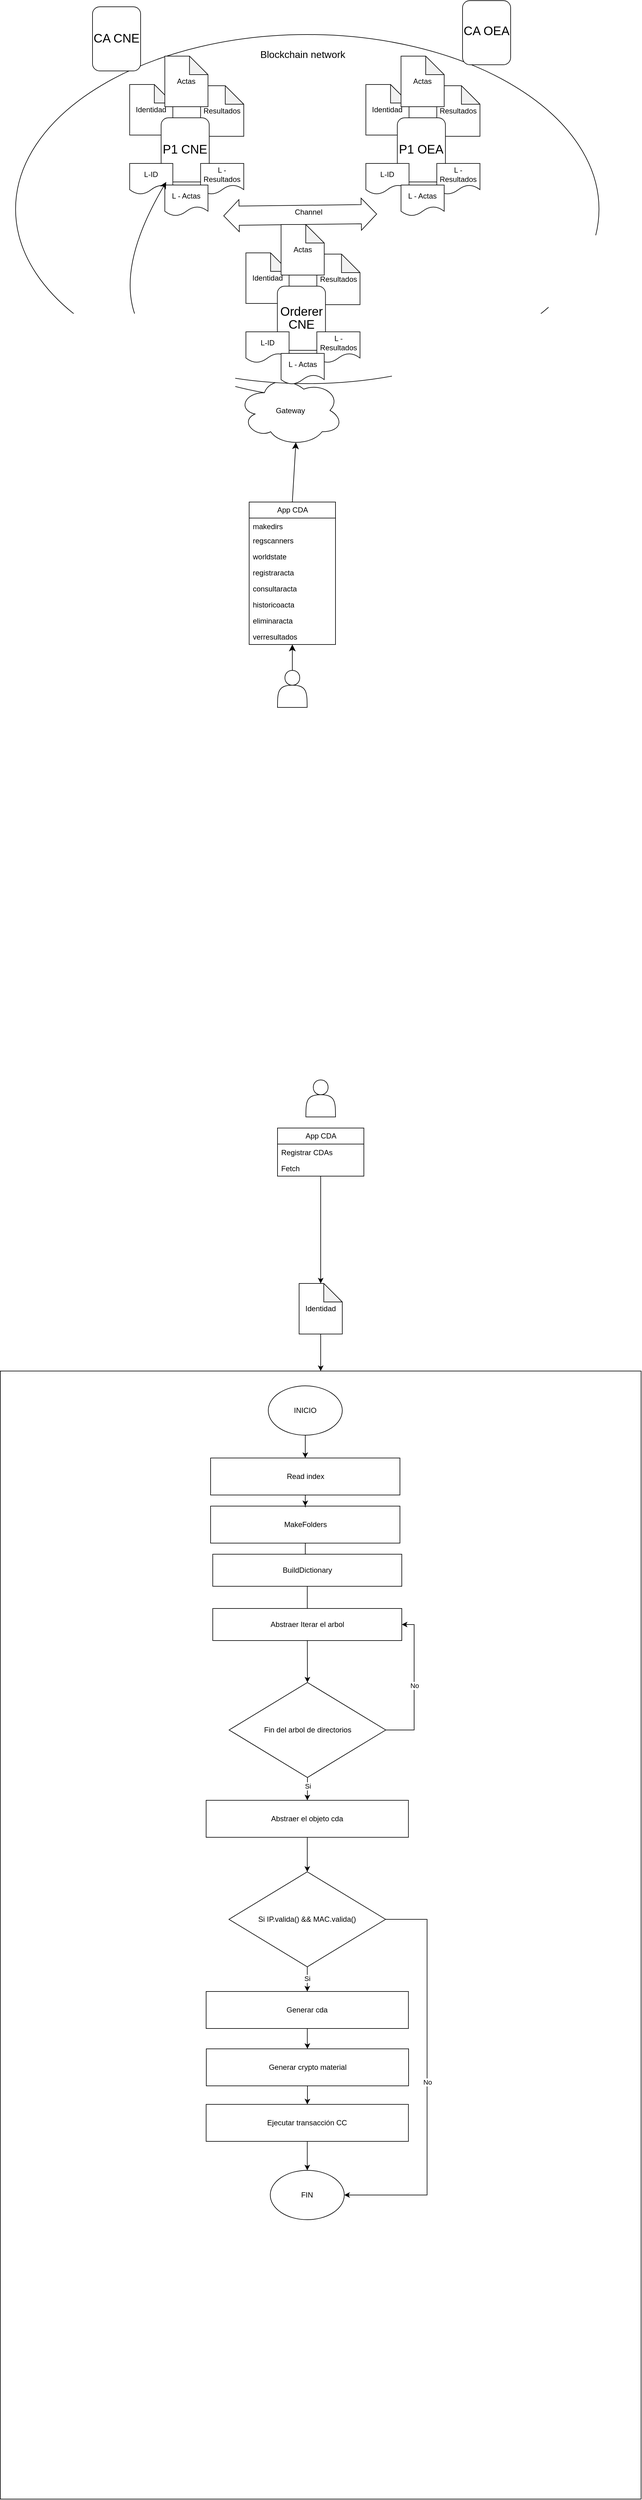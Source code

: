 <mxfile version="24.7.6" pages="2">
  <diagram name="Página-1" id="XdZ1UDOsBOBLOCC2Xxq1">
    <mxGraphModel dx="1579" dy="1126" grid="0" gridSize="10" guides="1" tooltips="1" connect="1" arrows="1" fold="1" page="0" pageScale="1" pageWidth="827" pageHeight="1169" math="0" shadow="0">
      <root>
        <mxCell id="0" />
        <mxCell id="1" parent="0" />
        <mxCell id="zVzXdsSc9gzONHGwE9---6" value="" style="shape=actor;whiteSpace=wrap;html=1;" parent="1" vertex="1">
          <mxGeometry x="326" y="789" width="48" height="60" as="geometry" />
        </mxCell>
        <mxCell id="zVzXdsSc9gzONHGwE9---10" style="edgeStyle=none;curved=1;rounded=0;orthogonalLoop=1;jettySize=auto;html=1;exitX=0.75;exitY=1;exitDx=0;exitDy=0;fontSize=12;startSize=8;endSize=8;" parent="1" edge="1">
          <mxGeometry relative="1" as="geometry">
            <mxPoint x="675.25" y="318" as="sourcePoint" />
            <mxPoint x="675.25" y="318" as="targetPoint" />
          </mxGeometry>
        </mxCell>
        <mxCell id="zVzXdsSc9gzONHGwE9---11" value="App CDA" style="swimlane;fontStyle=0;childLayout=stackLayout;horizontal=1;startSize=26;fillColor=none;horizontalStack=0;resizeParent=1;resizeParentMax=0;resizeLast=0;collapsible=1;marginBottom=0;html=1;" parent="1" vertex="1">
          <mxGeometry x="280" y="516" width="140" height="231" as="geometry">
            <mxRectangle x="278.25" y="513" width="85" height="26" as="alternateBounds" />
          </mxGeometry>
        </mxCell>
        <mxCell id="zVzXdsSc9gzONHGwE9---12" value="makedirs" style="text;strokeColor=none;fillColor=none;align=left;verticalAlign=top;spacingLeft=4;spacingRight=4;overflow=hidden;rotatable=0;points=[[0,0.5],[1,0.5]];portConstraint=eastwest;whiteSpace=wrap;html=1;" parent="zVzXdsSc9gzONHGwE9---11" vertex="1">
          <mxGeometry y="26" width="140" height="23" as="geometry" />
        </mxCell>
        <mxCell id="mU_uN5w__jOVhGOKRO5V-6" value="regscanners" style="text;strokeColor=none;fillColor=none;align=left;verticalAlign=top;spacingLeft=4;spacingRight=4;overflow=hidden;rotatable=0;points=[[0,0.5],[1,0.5]];portConstraint=eastwest;whiteSpace=wrap;html=1;" vertex="1" parent="zVzXdsSc9gzONHGwE9---11">
          <mxGeometry y="49" width="140" height="26" as="geometry" />
        </mxCell>
        <mxCell id="mU_uN5w__jOVhGOKRO5V-7" value="worldstate" style="text;strokeColor=none;fillColor=none;align=left;verticalAlign=top;spacingLeft=4;spacingRight=4;overflow=hidden;rotatable=0;points=[[0,0.5],[1,0.5]];portConstraint=eastwest;whiteSpace=wrap;html=1;" vertex="1" parent="zVzXdsSc9gzONHGwE9---11">
          <mxGeometry y="75" width="140" height="26" as="geometry" />
        </mxCell>
        <mxCell id="mU_uN5w__jOVhGOKRO5V-10" value="registraracta" style="text;strokeColor=none;fillColor=none;align=left;verticalAlign=top;spacingLeft=4;spacingRight=4;overflow=hidden;rotatable=0;points=[[0,0.5],[1,0.5]];portConstraint=eastwest;whiteSpace=wrap;html=1;" vertex="1" parent="zVzXdsSc9gzONHGwE9---11">
          <mxGeometry y="101" width="140" height="26" as="geometry" />
        </mxCell>
        <mxCell id="mU_uN5w__jOVhGOKRO5V-9" value="consultaracta" style="text;strokeColor=none;fillColor=none;align=left;verticalAlign=top;spacingLeft=4;spacingRight=4;overflow=hidden;rotatable=0;points=[[0,0.5],[1,0.5]];portConstraint=eastwest;whiteSpace=wrap;html=1;" vertex="1" parent="zVzXdsSc9gzONHGwE9---11">
          <mxGeometry y="127" width="140" height="26" as="geometry" />
        </mxCell>
        <mxCell id="mU_uN5w__jOVhGOKRO5V-11" value="historicoacta" style="text;strokeColor=none;fillColor=none;align=left;verticalAlign=top;spacingLeft=4;spacingRight=4;overflow=hidden;rotatable=0;points=[[0,0.5],[1,0.5]];portConstraint=eastwest;whiteSpace=wrap;html=1;" vertex="1" parent="zVzXdsSc9gzONHGwE9---11">
          <mxGeometry y="153" width="140" height="26" as="geometry" />
        </mxCell>
        <mxCell id="mU_uN5w__jOVhGOKRO5V-12" value="eliminaracta" style="text;strokeColor=none;fillColor=none;align=left;verticalAlign=top;spacingLeft=4;spacingRight=4;overflow=hidden;rotatable=0;points=[[0,0.5],[1,0.5]];portConstraint=eastwest;whiteSpace=wrap;html=1;" vertex="1" parent="zVzXdsSc9gzONHGwE9---11">
          <mxGeometry y="179" width="140" height="26" as="geometry" />
        </mxCell>
        <mxCell id="mU_uN5w__jOVhGOKRO5V-8" value="verresultados" style="text;strokeColor=none;fillColor=none;align=left;verticalAlign=top;spacingLeft=4;spacingRight=4;overflow=hidden;rotatable=0;points=[[0,0.5],[1,0.5]];portConstraint=eastwest;whiteSpace=wrap;html=1;" vertex="1" parent="zVzXdsSc9gzONHGwE9---11">
          <mxGeometry y="205" width="140" height="26" as="geometry" />
        </mxCell>
        <mxCell id="zVzXdsSc9gzONHGwE9---16" value="Gateway" style="ellipse;shape=cloud;whiteSpace=wrap;html=1;" parent="1" vertex="1">
          <mxGeometry x="262.25" y="310" width="170" height="115" as="geometry" />
        </mxCell>
        <mxCell id="zVzXdsSc9gzONHGwE9---18" value="" style="ellipse;whiteSpace=wrap;html=1;" parent="1" vertex="1">
          <mxGeometry x="-98.75" y="-242" width="946" height="566" as="geometry" />
        </mxCell>
        <mxCell id="zVzXdsSc9gzONHGwE9---19" value="Blockchain network" style="text;strokeColor=none;fillColor=none;html=1;align=center;verticalAlign=middle;whiteSpace=wrap;rounded=0;fontSize=16;" parent="1" vertex="1">
          <mxGeometry x="262.25" y="-225" width="210" height="30" as="geometry" />
        </mxCell>
        <mxCell id="zVzXdsSc9gzONHGwE9---22" value="" style="shape=flexArrow;endArrow=classic;startArrow=classic;html=1;rounded=0;fontSize=12;startSize=8;endSize=8;curved=1;width=31.111;" parent="1" edge="1">
          <mxGeometry width="100" height="100" relative="1" as="geometry">
            <mxPoint x="238.25" y="52" as="sourcePoint" />
            <mxPoint x="487.25" y="49" as="targetPoint" />
          </mxGeometry>
        </mxCell>
        <mxCell id="zVzXdsSc9gzONHGwE9---24" value="Channel" style="edgeLabel;html=1;align=center;verticalAlign=middle;resizable=0;points=[];fontSize=12;" parent="zVzXdsSc9gzONHGwE9---22" vertex="1" connectable="0">
          <mxGeometry x="0.108" y="5" relative="1" as="geometry">
            <mxPoint as="offset" />
          </mxGeometry>
        </mxCell>
        <mxCell id="zVzXdsSc9gzONHGwE9---26" value="Identidad" style="shape=note;whiteSpace=wrap;html=1;backgroundOutline=1;darkOpacity=0.05;" parent="1" vertex="1">
          <mxGeometry x="86.25" y="-161" width="70" height="82" as="geometry" />
        </mxCell>
        <mxCell id="zVzXdsSc9gzONHGwE9---29" value="Resultados" style="shape=note;whiteSpace=wrap;html=1;backgroundOutline=1;darkOpacity=0.05;" parent="1" vertex="1">
          <mxGeometry x="201.25" y="-159" width="70" height="82" as="geometry" />
        </mxCell>
        <mxCell id="zVzXdsSc9gzONHGwE9---30" value="Actas" style="shape=note;whiteSpace=wrap;html=1;backgroundOutline=1;darkOpacity=0.05;" parent="1" vertex="1">
          <mxGeometry x="143.25" y="-207" width="70" height="82" as="geometry" />
        </mxCell>
        <mxCell id="zVzXdsSc9gzONHGwE9---25" value="&lt;p style=&quot;line-height: 150%;&quot;&gt;&lt;font style=&quot;font-size: 20px;&quot;&gt;P1 CNE&lt;/font&gt;&lt;/p&gt;" style="rounded=1;whiteSpace=wrap;html=1;" parent="1" vertex="1">
          <mxGeometry x="137.25" y="-107" width="78" height="104" as="geometry" />
        </mxCell>
        <mxCell id="zVzXdsSc9gzONHGwE9---33" value="L-ID" style="shape=document;whiteSpace=wrap;html=1;boundedLbl=1;" parent="1" vertex="1">
          <mxGeometry x="86.25" y="-33" width="70" height="50" as="geometry" />
        </mxCell>
        <mxCell id="zVzXdsSc9gzONHGwE9---35" value="L - Resultados" style="shape=document;whiteSpace=wrap;html=1;boundedLbl=1;" parent="1" vertex="1">
          <mxGeometry x="201.25" y="-33" width="70" height="50" as="geometry" />
        </mxCell>
        <mxCell id="zVzXdsSc9gzONHGwE9---34" value="L - Actas" style="shape=document;whiteSpace=wrap;html=1;boundedLbl=1;" parent="1" vertex="1">
          <mxGeometry x="143.25" y="2" width="70" height="50" as="geometry" />
        </mxCell>
        <mxCell id="zVzXdsSc9gzONHGwE9---36" value="Identidad" style="shape=note;whiteSpace=wrap;html=1;backgroundOutline=1;darkOpacity=0.05;" parent="1" vertex="1">
          <mxGeometry x="469.25" y="-161" width="70" height="82" as="geometry" />
        </mxCell>
        <mxCell id="zVzXdsSc9gzONHGwE9---37" value="Resultados" style="shape=note;whiteSpace=wrap;html=1;backgroundOutline=1;darkOpacity=0.05;" parent="1" vertex="1">
          <mxGeometry x="584.25" y="-159" width="70" height="82" as="geometry" />
        </mxCell>
        <mxCell id="zVzXdsSc9gzONHGwE9---38" value="Actas" style="shape=note;whiteSpace=wrap;html=1;backgroundOutline=1;darkOpacity=0.05;" parent="1" vertex="1">
          <mxGeometry x="526.25" y="-207" width="70" height="82" as="geometry" />
        </mxCell>
        <mxCell id="zVzXdsSc9gzONHGwE9---39" value="&lt;p style=&quot;line-height: 150%;&quot;&gt;&lt;span style=&quot;font-size: 20px;&quot;&gt;P1 OEA&lt;/span&gt;&lt;/p&gt;" style="rounded=1;whiteSpace=wrap;html=1;" parent="1" vertex="1">
          <mxGeometry x="520.25" y="-107" width="78" height="104" as="geometry" />
        </mxCell>
        <mxCell id="zVzXdsSc9gzONHGwE9---40" value="L-ID" style="shape=document;whiteSpace=wrap;html=1;boundedLbl=1;" parent="1" vertex="1">
          <mxGeometry x="469.25" y="-33" width="70" height="50" as="geometry" />
        </mxCell>
        <mxCell id="zVzXdsSc9gzONHGwE9---41" value="L - Resultados" style="shape=document;whiteSpace=wrap;html=1;boundedLbl=1;" parent="1" vertex="1">
          <mxGeometry x="584.25" y="-33" width="70" height="50" as="geometry" />
        </mxCell>
        <mxCell id="zVzXdsSc9gzONHGwE9---42" value="L - Actas" style="shape=document;whiteSpace=wrap;html=1;boundedLbl=1;" parent="1" vertex="1">
          <mxGeometry x="526.25" y="2" width="70" height="50" as="geometry" />
        </mxCell>
        <mxCell id="zVzXdsSc9gzONHGwE9---43" value="Identidad" style="shape=note;whiteSpace=wrap;html=1;backgroundOutline=1;darkOpacity=0.05;" parent="1" vertex="1">
          <mxGeometry x="274.75" y="112" width="70" height="82" as="geometry" />
        </mxCell>
        <mxCell id="zVzXdsSc9gzONHGwE9---44" value="Resultados" style="shape=note;whiteSpace=wrap;html=1;backgroundOutline=1;darkOpacity=0.05;" parent="1" vertex="1">
          <mxGeometry x="389.75" y="114" width="70" height="82" as="geometry" />
        </mxCell>
        <mxCell id="zVzXdsSc9gzONHGwE9---45" value="Actas" style="shape=note;whiteSpace=wrap;html=1;backgroundOutline=1;darkOpacity=0.05;" parent="1" vertex="1">
          <mxGeometry x="331.75" y="66" width="70" height="82" as="geometry" />
        </mxCell>
        <mxCell id="zVzXdsSc9gzONHGwE9---46" value="&lt;p style=&quot;line-height: 150%;&quot;&gt;&lt;span style=&quot;font-size: 20px;&quot;&gt;Orderer CNE&lt;/span&gt;&lt;/p&gt;" style="rounded=1;whiteSpace=wrap;html=1;" parent="1" vertex="1">
          <mxGeometry x="325.75" y="166" width="78" height="104" as="geometry" />
        </mxCell>
        <mxCell id="zVzXdsSc9gzONHGwE9---47" value="L-ID" style="shape=document;whiteSpace=wrap;html=1;boundedLbl=1;" parent="1" vertex="1">
          <mxGeometry x="274.75" y="240" width="70" height="50" as="geometry" />
        </mxCell>
        <mxCell id="zVzXdsSc9gzONHGwE9---48" value="L - Resultados" style="shape=document;whiteSpace=wrap;html=1;boundedLbl=1;" parent="1" vertex="1">
          <mxGeometry x="389.75" y="240" width="70" height="50" as="geometry" />
        </mxCell>
        <mxCell id="zVzXdsSc9gzONHGwE9---49" value="L - Actas" style="shape=document;whiteSpace=wrap;html=1;boundedLbl=1;" parent="1" vertex="1">
          <mxGeometry x="331.75" y="275" width="70" height="50" as="geometry" />
        </mxCell>
        <mxCell id="zVzXdsSc9gzONHGwE9---50" style="edgeStyle=none;curved=1;rounded=0;orthogonalLoop=1;jettySize=auto;html=1;entryX=0.5;entryY=1;entryDx=0;entryDy=0;fontSize=12;startSize=8;endSize=8;exitX=0.5;exitY=0;exitDx=0;exitDy=0;" parent="1" source="zVzXdsSc9gzONHGwE9---6" target="zVzXdsSc9gzONHGwE9---11" edge="1">
          <mxGeometry relative="1" as="geometry">
            <mxPoint x="335" y="780" as="sourcePoint" />
            <mxPoint x="337.03" y="635" as="targetPoint" />
          </mxGeometry>
        </mxCell>
        <mxCell id="zVzXdsSc9gzONHGwE9---51" style="edgeStyle=none;curved=1;rounded=0;orthogonalLoop=1;jettySize=auto;html=1;exitX=0.5;exitY=0;exitDx=0;exitDy=0;entryX=0.55;entryY=0.95;entryDx=0;entryDy=0;entryPerimeter=0;fontSize=12;startSize=8;endSize=8;" parent="1" source="zVzXdsSc9gzONHGwE9---11" target="zVzXdsSc9gzONHGwE9---16" edge="1">
          <mxGeometry relative="1" as="geometry" />
        </mxCell>
        <mxCell id="-Jm0tUS3hXanBWmtwiXy-42" style="edgeStyle=orthogonalEdgeStyle;rounded=0;orthogonalLoop=1;jettySize=auto;html=1;" parent="1" source="-Jm0tUS3hXanBWmtwiXy-1" target="-Jm0tUS3hXanBWmtwiXy-3" edge="1">
          <mxGeometry relative="1" as="geometry" />
        </mxCell>
        <mxCell id="-Jm0tUS3hXanBWmtwiXy-1" value="Identidad" style="shape=note;whiteSpace=wrap;html=1;backgroundOutline=1;darkOpacity=0.05;" parent="1" vertex="1">
          <mxGeometry x="361" y="1783" width="70" height="82" as="geometry" />
        </mxCell>
        <mxCell id="-Jm0tUS3hXanBWmtwiXy-3" value="" style="rounded=0;whiteSpace=wrap;html=1;" parent="1" vertex="1">
          <mxGeometry x="-123.5" y="1925" width="1039" height="1829" as="geometry" />
        </mxCell>
        <mxCell id="-Jm0tUS3hXanBWmtwiXy-33" style="edgeStyle=orthogonalEdgeStyle;rounded=0;orthogonalLoop=1;jettySize=auto;html=1;" parent="1" source="-Jm0tUS3hXanBWmtwiXy-4" target="-Jm0tUS3hXanBWmtwiXy-31" edge="1">
          <mxGeometry relative="1" as="geometry" />
        </mxCell>
        <mxCell id="-Jm0tUS3hXanBWmtwiXy-4" value="INICIO" style="ellipse;whiteSpace=wrap;html=1;" parent="1" vertex="1">
          <mxGeometry x="311" y="1949" width="120" height="80" as="geometry" />
        </mxCell>
        <mxCell id="-Jm0tUS3hXanBWmtwiXy-8" style="edgeStyle=orthogonalEdgeStyle;rounded=0;orthogonalLoop=1;jettySize=auto;html=1;" parent="1" source="-Jm0tUS3hXanBWmtwiXy-5" target="-Jm0tUS3hXanBWmtwiXy-7" edge="1">
          <mxGeometry relative="1" as="geometry" />
        </mxCell>
        <mxCell id="-Jm0tUS3hXanBWmtwiXy-5" value="MakeFolders" style="rounded=0;whiteSpace=wrap;html=1;" parent="1" vertex="1">
          <mxGeometry x="217.5" y="2144" width="307" height="60" as="geometry" />
        </mxCell>
        <mxCell id="-Jm0tUS3hXanBWmtwiXy-10" style="edgeStyle=orthogonalEdgeStyle;rounded=0;orthogonalLoop=1;jettySize=auto;html=1;exitX=0.5;exitY=1;exitDx=0;exitDy=0;" parent="1" source="-Jm0tUS3hXanBWmtwiXy-7" target="-Jm0tUS3hXanBWmtwiXy-11" edge="1">
          <mxGeometry relative="1" as="geometry">
            <mxPoint x="374.75" y="2308" as="targetPoint" />
          </mxGeometry>
        </mxCell>
        <mxCell id="-Jm0tUS3hXanBWmtwiXy-7" value="BuildDictionary" style="rounded=0;whiteSpace=wrap;html=1;" parent="1" vertex="1">
          <mxGeometry x="221" y="2222" width="306.5" height="52" as="geometry" />
        </mxCell>
        <mxCell id="-Jm0tUS3hXanBWmtwiXy-13" style="edgeStyle=orthogonalEdgeStyle;rounded=0;orthogonalLoop=1;jettySize=auto;html=1;" parent="1" source="-Jm0tUS3hXanBWmtwiXy-11" target="-Jm0tUS3hXanBWmtwiXy-12" edge="1">
          <mxGeometry relative="1" as="geometry" />
        </mxCell>
        <mxCell id="-Jm0tUS3hXanBWmtwiXy-14" value="Si" style="edgeLabel;html=1;align=center;verticalAlign=middle;resizable=0;points=[];" parent="-Jm0tUS3hXanBWmtwiXy-13" vertex="1" connectable="0">
          <mxGeometry x="-0.269" relative="1" as="geometry">
            <mxPoint as="offset" />
          </mxGeometry>
        </mxCell>
        <mxCell id="-Jm0tUS3hXanBWmtwiXy-16" value="No" style="edgeStyle=orthogonalEdgeStyle;rounded=0;orthogonalLoop=1;jettySize=auto;html=1;entryX=1;entryY=0.5;entryDx=0;entryDy=0;" parent="1" source="-Jm0tUS3hXanBWmtwiXy-11" target="-Jm0tUS3hXanBWmtwiXy-15" edge="1">
          <mxGeometry relative="1" as="geometry">
            <Array as="points">
              <mxPoint x="547.5" y="2507" />
              <mxPoint x="547.5" y="2336" />
            </Array>
          </mxGeometry>
        </mxCell>
        <mxCell id="-Jm0tUS3hXanBWmtwiXy-11" value="Fin del arbol de directorios" style="rhombus;whiteSpace=wrap;html=1;" parent="1" vertex="1">
          <mxGeometry x="247.5" y="2430" width="254" height="154" as="geometry" />
        </mxCell>
        <mxCell id="-Jm0tUS3hXanBWmtwiXy-22" style="edgeStyle=orthogonalEdgeStyle;rounded=0;orthogonalLoop=1;jettySize=auto;html=1;" parent="1" source="-Jm0tUS3hXanBWmtwiXy-12" target="-Jm0tUS3hXanBWmtwiXy-19" edge="1">
          <mxGeometry relative="1" as="geometry" />
        </mxCell>
        <mxCell id="-Jm0tUS3hXanBWmtwiXy-12" value="Abstraer el objeto cda" style="rounded=0;whiteSpace=wrap;html=1;" parent="1" vertex="1">
          <mxGeometry x="210.25" y="2621" width="328" height="60" as="geometry" />
        </mxCell>
        <mxCell id="-Jm0tUS3hXanBWmtwiXy-15" value="Abstraer Iterar el arbol" style="rounded=0;whiteSpace=wrap;html=1;" parent="1" vertex="1">
          <mxGeometry x="221" y="2310" width="306.5" height="52" as="geometry" />
        </mxCell>
        <mxCell id="-Jm0tUS3hXanBWmtwiXy-24" style="edgeStyle=orthogonalEdgeStyle;rounded=0;orthogonalLoop=1;jettySize=auto;html=1;" parent="1" source="-Jm0tUS3hXanBWmtwiXy-19" target="-Jm0tUS3hXanBWmtwiXy-23" edge="1">
          <mxGeometry relative="1" as="geometry" />
        </mxCell>
        <mxCell id="-Jm0tUS3hXanBWmtwiXy-25" value="Si" style="edgeLabel;html=1;align=center;verticalAlign=middle;resizable=0;points=[];" parent="-Jm0tUS3hXanBWmtwiXy-24" vertex="1" connectable="0">
          <mxGeometry x="-0.039" y="-1" relative="1" as="geometry">
            <mxPoint as="offset" />
          </mxGeometry>
        </mxCell>
        <mxCell id="-Jm0tUS3hXanBWmtwiXy-35" style="edgeStyle=orthogonalEdgeStyle;rounded=0;orthogonalLoop=1;jettySize=auto;html=1;entryX=1;entryY=0.5;entryDx=0;entryDy=0;" parent="1" source="-Jm0tUS3hXanBWmtwiXy-19" target="-Jm0tUS3hXanBWmtwiXy-30" edge="1">
          <mxGeometry relative="1" as="geometry">
            <Array as="points">
              <mxPoint x="568.5" y="2814" />
              <mxPoint x="568.5" y="3261" />
            </Array>
          </mxGeometry>
        </mxCell>
        <mxCell id="-Jm0tUS3hXanBWmtwiXy-36" value="No" style="edgeLabel;html=1;align=center;verticalAlign=middle;resizable=0;points=[];" parent="-Jm0tUS3hXanBWmtwiXy-35" vertex="1" connectable="0">
          <mxGeometry x="0.021" relative="1" as="geometry">
            <mxPoint as="offset" />
          </mxGeometry>
        </mxCell>
        <mxCell id="-Jm0tUS3hXanBWmtwiXy-19" value="Si IP.valida() &amp;amp;&amp;amp; MAC.valida()" style="rhombus;whiteSpace=wrap;html=1;" parent="1" vertex="1">
          <mxGeometry x="247.25" y="2737" width="254" height="154" as="geometry" />
        </mxCell>
        <mxCell id="-Jm0tUS3hXanBWmtwiXy-27" style="edgeStyle=orthogonalEdgeStyle;rounded=0;orthogonalLoop=1;jettySize=auto;html=1;" parent="1" source="-Jm0tUS3hXanBWmtwiXy-23" target="-Jm0tUS3hXanBWmtwiXy-26" edge="1">
          <mxGeometry relative="1" as="geometry" />
        </mxCell>
        <mxCell id="-Jm0tUS3hXanBWmtwiXy-23" value="Generar cda" style="rounded=0;whiteSpace=wrap;html=1;" parent="1" vertex="1">
          <mxGeometry x="210.25" y="2931" width="328" height="60" as="geometry" />
        </mxCell>
        <mxCell id="-Jm0tUS3hXanBWmtwiXy-29" style="edgeStyle=orthogonalEdgeStyle;rounded=0;orthogonalLoop=1;jettySize=auto;html=1;" parent="1" source="-Jm0tUS3hXanBWmtwiXy-26" target="-Jm0tUS3hXanBWmtwiXy-28" edge="1">
          <mxGeometry relative="1" as="geometry" />
        </mxCell>
        <mxCell id="-Jm0tUS3hXanBWmtwiXy-26" value="Generar crypto material" style="rounded=0;whiteSpace=wrap;html=1;" parent="1" vertex="1">
          <mxGeometry x="210.5" y="3024" width="328" height="60" as="geometry" />
        </mxCell>
        <mxCell id="-Jm0tUS3hXanBWmtwiXy-34" style="edgeStyle=orthogonalEdgeStyle;rounded=0;orthogonalLoop=1;jettySize=auto;html=1;" parent="1" source="-Jm0tUS3hXanBWmtwiXy-28" target="-Jm0tUS3hXanBWmtwiXy-30" edge="1">
          <mxGeometry relative="1" as="geometry" />
        </mxCell>
        <mxCell id="-Jm0tUS3hXanBWmtwiXy-28" value="Ejecutar transacción CC" style="rounded=0;whiteSpace=wrap;html=1;" parent="1" vertex="1">
          <mxGeometry x="210.25" y="3114" width="328" height="60" as="geometry" />
        </mxCell>
        <mxCell id="-Jm0tUS3hXanBWmtwiXy-30" value="FIN" style="ellipse;whiteSpace=wrap;html=1;" parent="1" vertex="1">
          <mxGeometry x="314.25" y="3221" width="120" height="80" as="geometry" />
        </mxCell>
        <mxCell id="-Jm0tUS3hXanBWmtwiXy-32" style="edgeStyle=orthogonalEdgeStyle;rounded=0;orthogonalLoop=1;jettySize=auto;html=1;" parent="1" source="-Jm0tUS3hXanBWmtwiXy-31" target="-Jm0tUS3hXanBWmtwiXy-5" edge="1">
          <mxGeometry relative="1" as="geometry" />
        </mxCell>
        <mxCell id="-Jm0tUS3hXanBWmtwiXy-31" value="Read index" style="rounded=0;whiteSpace=wrap;html=1;" parent="1" vertex="1">
          <mxGeometry x="217.5" y="2066" width="307" height="60" as="geometry" />
        </mxCell>
        <mxCell id="-Jm0tUS3hXanBWmtwiXy-37" value="" style="shape=actor;whiteSpace=wrap;html=1;" parent="1" vertex="1">
          <mxGeometry x="372" y="1453" width="48" height="60" as="geometry" />
        </mxCell>
        <mxCell id="-Jm0tUS3hXanBWmtwiXy-41" style="edgeStyle=orthogonalEdgeStyle;rounded=0;orthogonalLoop=1;jettySize=auto;html=1;" parent="1" source="-Jm0tUS3hXanBWmtwiXy-38" target="-Jm0tUS3hXanBWmtwiXy-1" edge="1">
          <mxGeometry relative="1" as="geometry" />
        </mxCell>
        <mxCell id="-Jm0tUS3hXanBWmtwiXy-38" value="App CDA" style="swimlane;fontStyle=0;childLayout=stackLayout;horizontal=1;startSize=26;fillColor=none;horizontalStack=0;resizeParent=1;resizeParentMax=0;resizeLast=0;collapsible=1;marginBottom=0;html=1;" parent="1" vertex="1">
          <mxGeometry x="326" y="1531" width="140" height="78" as="geometry">
            <mxRectangle x="-166" y="293" width="85" height="26" as="alternateBounds" />
          </mxGeometry>
        </mxCell>
        <mxCell id="-Jm0tUS3hXanBWmtwiXy-39" value="Registrar CDAs" style="text;strokeColor=none;fillColor=none;align=left;verticalAlign=top;spacingLeft=4;spacingRight=4;overflow=hidden;rotatable=0;points=[[0,0.5],[1,0.5]];portConstraint=eastwest;whiteSpace=wrap;html=1;" parent="-Jm0tUS3hXanBWmtwiXy-38" vertex="1">
          <mxGeometry y="26" width="140" height="26" as="geometry" />
        </mxCell>
        <mxCell id="-Jm0tUS3hXanBWmtwiXy-40" value="Fetch" style="text;strokeColor=none;fillColor=none;align=left;verticalAlign=top;spacingLeft=4;spacingRight=4;overflow=hidden;rotatable=0;points=[[0,0.5],[1,0.5]];portConstraint=eastwest;whiteSpace=wrap;html=1;" parent="-Jm0tUS3hXanBWmtwiXy-38" vertex="1">
          <mxGeometry y="52" width="140" height="26" as="geometry" />
        </mxCell>
        <mxCell id="zVzXdsSc9gzONHGwE9---20" style="edgeStyle=none;curved=1;rounded=0;orthogonalLoop=1;jettySize=auto;html=1;exitX=0.25;exitY=0.25;exitDx=0;exitDy=0;exitPerimeter=0;fontSize=12;startSize=8;endSize=8;" parent="1" source="zVzXdsSc9gzONHGwE9---16" target="zVzXdsSc9gzONHGwE9---25" edge="1">
          <mxGeometry relative="1" as="geometry">
            <Array as="points">
              <mxPoint x="-22" y="281" />
            </Array>
          </mxGeometry>
        </mxCell>
        <mxCell id="mU_uN5w__jOVhGOKRO5V-13" value="&lt;p style=&quot;line-height: 150%;&quot;&gt;&lt;span style=&quot;font-size: 20px;&quot;&gt;CA OEA&lt;/span&gt;&lt;span style=&quot;color: rgba(0, 0, 0, 0); font-family: monospace; font-size: 0px; text-align: start; text-wrap: nowrap; background-color: initial;&quot;&gt;%3CmxGraphModel%3E%3Croot%3E%3CmxCell%20id%3D%220%22%2F%3E%3CmxCell%20id%3D%221%22%20parent%3D%220%22%2F%3E%3CmxCell%20id%3D%222%22%20value%3D%22%26lt%3Bp%20style%3D%26quot%3Bline-height%3A%20150%25%3B%26quot%3B%26gt%3B%26lt%3Bspan%20style%3D%26quot%3Bfont-size%3A%2020px%3B%26quot%3B%26gt%3BP1%20OEA%26lt%3B%2Fspan%26gt%3B%26lt%3B%2Fp%26gt%3B%22%20style%3D%22rounded%3D1%3BwhiteSpace%3Dwrap%3Bhtml%3D1%3B%22%20vertex%3D%221%22%20parent%3D%221%22%3E%3CmxGeometry%20x%3D%22520.25%22%20y%3D%22-107%22%20width%3D%2278%22%20height%3D%22104%22%20as%3D%22geometry%22%2F%3E%3C%2FmxCell%3E%3C%2Froot%3E%3C%2FmxGraphModel%3E&lt;/span&gt;&lt;/p&gt;" style="rounded=1;whiteSpace=wrap;html=1;" vertex="1" parent="1">
          <mxGeometry x="626" y="-297" width="78" height="104" as="geometry" />
        </mxCell>
        <mxCell id="mU_uN5w__jOVhGOKRO5V-14" value="&lt;p style=&quot;line-height: 150%;&quot;&gt;&lt;span style=&quot;font-size: 20px;&quot;&gt;CA CNE&lt;/span&gt;&lt;/p&gt;" style="rounded=1;whiteSpace=wrap;html=1;" vertex="1" parent="1">
          <mxGeometry x="26" y="-287" width="78" height="104" as="geometry" />
        </mxCell>
      </root>
    </mxGraphModel>
  </diagram>
  <diagram id="H3XCa2MfnBZwOfhF3bOi" name="Página-2">
    <mxGraphModel dx="3542" dy="2149" grid="0" gridSize="10" guides="1" tooltips="1" connect="1" arrows="1" fold="1" page="0" pageScale="1" pageWidth="827" pageHeight="1169" math="0" shadow="0">
      <root>
        <mxCell id="0" />
        <mxCell id="1" parent="0" />
        <mxCell id="3y48A4yXzAzh38RIykfh-2" value="" style="rounded=0;whiteSpace=wrap;html=1;" vertex="1" parent="1">
          <mxGeometry x="-1913" y="-513" width="446" height="189" as="geometry" />
        </mxCell>
        <mxCell id="80vL3yTVSTLr6FfM0Hsz-7" value="" style="rounded=0;whiteSpace=wrap;html=1;" vertex="1" parent="1">
          <mxGeometry x="-1937" y="-236" width="801" height="598" as="geometry" />
        </mxCell>
        <mxCell id="-lCOT6vlB-iXjuqUAp5m-1" value="" style="shape=actor;whiteSpace=wrap;html=1;" vertex="1" parent="1">
          <mxGeometry x="-1862" y="-911.5" width="40" height="60" as="geometry" />
        </mxCell>
        <mxCell id="yI7fVI97J7v9_OZ5D8Dt-1" value="Host App" style="swimlane;whiteSpace=wrap;html=1;" vertex="1" parent="1">
          <mxGeometry x="-1657" y="-922" width="143" height="96" as="geometry" />
        </mxCell>
        <mxCell id="JZ0YHBLF0AuRVK2ElR09-5" value="&lt;span style=&quot;font-size: 12px; text-align: left; text-wrap: wrap;&quot;&gt;Iniciar&lt;/span&gt;" style="text;html=1;align=center;verticalAlign=middle;resizable=0;points=[];autosize=1;strokeColor=none;fillColor=none;fontSize=16;" vertex="1" parent="yI7fVI97J7v9_OZ5D8Dt-1">
          <mxGeometry x="46.5" y="40" width="50" height="31" as="geometry" />
        </mxCell>
        <mxCell id="yI7fVI97J7v9_OZ5D8Dt-2" value="" style="fontColor=#0066CC;verticalAlign=top;verticalLabelPosition=bottom;labelPosition=center;align=center;html=1;outlineConnect=0;fillColor=#CCCCCC;strokeColor=#6881B3;gradientColor=none;gradientDirection=north;strokeWidth=2;shape=mxgraph.networks.scanner;" vertex="1" parent="1">
          <mxGeometry x="-1788" y="-911.5" width="100" height="75" as="geometry" />
        </mxCell>
        <mxCell id="yI7fVI97J7v9_OZ5D8Dt-3" value="" style="image;html=1;image=img/lib/clip_art/computers/Server_Rack_128x128.png" vertex="1" parent="1">
          <mxGeometry x="-1257" y="-914" width="80" height="80" as="geometry" />
        </mxCell>
        <mxCell id="yI7fVI97J7v9_OZ5D8Dt-4" value="" style="endArrow=classic;startArrow=classic;html=1;rounded=0;fontSize=12;startSize=8;endSize=8;curved=1;exitX=1;exitY=0.5;exitDx=0;exitDy=0;entryX=0;entryY=0.5;entryDx=0;entryDy=0;" edge="1" parent="1" source="yI7fVI97J7v9_OZ5D8Dt-1" target="yI7fVI97J7v9_OZ5D8Dt-3">
          <mxGeometry width="50" height="50" relative="1" as="geometry">
            <mxPoint x="-1513" y="-447" as="sourcePoint" />
            <mxPoint x="-1319" y="-870" as="targetPoint" />
          </mxGeometry>
        </mxCell>
        <mxCell id="yI7fVI97J7v9_OZ5D8Dt-12" value="API WEB" style="edgeLabel;html=1;align=center;verticalAlign=middle;resizable=0;points=[];fontSize=12;" vertex="1" connectable="0" parent="yI7fVI97J7v9_OZ5D8Dt-4">
          <mxGeometry x="0.013" y="-1" relative="1" as="geometry">
            <mxPoint as="offset" />
          </mxGeometry>
        </mxCell>
        <mxCell id="yI7fVI97J7v9_OZ5D8Dt-8" value="" style="shape=actor;whiteSpace=wrap;html=1;" vertex="1" parent="1">
          <mxGeometry x="-1873" y="-452.5" width="40" height="60" as="geometry" />
        </mxCell>
        <mxCell id="yI7fVI97J7v9_OZ5D8Dt-9" value="Host App" style="swimlane;whiteSpace=wrap;html=1;" vertex="1" parent="1">
          <mxGeometry x="-1668" y="-463" width="143" height="96" as="geometry" />
        </mxCell>
        <mxCell id="yI7fVI97J7v9_OZ5D8Dt-10" value="" style="fontColor=#0066CC;verticalAlign=top;verticalLabelPosition=bottom;labelPosition=center;align=center;html=1;outlineConnect=0;fillColor=#CCCCCC;strokeColor=#6881B3;gradientColor=none;gradientDirection=north;strokeWidth=2;shape=mxgraph.networks.scanner;" vertex="1" parent="1">
          <mxGeometry x="-1799" y="-452.5" width="100" height="75" as="geometry" />
        </mxCell>
        <mxCell id="yI7fVI97J7v9_OZ5D8Dt-11" value="IP+MAC" style="html=1;verticalLabelPosition=bottom;align=center;labelBackgroundColor=#ffffff;verticalAlign=top;strokeWidth=2;strokeColor=#0080F0;shadow=0;dashed=0;shape=mxgraph.ios7.icons.document;" vertex="1" parent="1">
          <mxGeometry x="-1405" y="-986" width="21" height="30" as="geometry" />
        </mxCell>
        <mxCell id="yI7fVI97J7v9_OZ5D8Dt-13" value="" style="shape=flexArrow;endArrow=classic;html=1;rounded=0;fontSize=12;startSize=8;endSize=8;curved=1;" edge="1" parent="1">
          <mxGeometry width="50" height="50" relative="1" as="geometry">
            <mxPoint x="-1431" y="-914" as="sourcePoint" />
            <mxPoint x="-1335" y="-914" as="targetPoint" />
          </mxGeometry>
        </mxCell>
        <mxCell id="yI7fVI97J7v9_OZ5D8Dt-16" value="PUBKEY" style="html=1;verticalLabelPosition=bottom;align=center;labelBackgroundColor=#ffffff;verticalAlign=top;strokeWidth=2;strokeColor=#0080F0;shadow=0;dashed=0;shape=mxgraph.ios7.icons.document;" vertex="1" parent="1">
          <mxGeometry x="-1433" y="-856" width="21" height="30" as="geometry" />
        </mxCell>
        <mxCell id="yI7fVI97J7v9_OZ5D8Dt-17" value="" style="shape=flexArrow;endArrow=classic;html=1;rounded=0;fontSize=12;startSize=8;endSize=8;curved=1;" edge="1" parent="1">
          <mxGeometry width="50" height="50" relative="1" as="geometry">
            <mxPoint x="-1328.0" y="-783" as="sourcePoint" />
            <mxPoint x="-1424.0" y="-783" as="targetPoint" />
          </mxGeometry>
        </mxCell>
        <mxCell id="yI7fVI97J7v9_OZ5D8Dt-18" value="PRIVKEY" style="html=1;verticalLabelPosition=bottom;align=center;labelBackgroundColor=#ffffff;verticalAlign=top;strokeWidth=2;strokeColor=#0080F0;shadow=0;dashed=0;shape=mxgraph.ios7.icons.document;" vertex="1" parent="1">
          <mxGeometry x="-1379" y="-856" width="21" height="30" as="geometry" />
        </mxCell>
        <mxCell id="yI7fVI97J7v9_OZ5D8Dt-19" value="CERT" style="html=1;verticalLabelPosition=bottom;align=center;labelBackgroundColor=#ffffff;verticalAlign=top;strokeWidth=2;strokeColor=#0080F0;shadow=0;dashed=0;shape=mxgraph.ios7.icons.document;" vertex="1" parent="1">
          <mxGeometry x="-1330" y="-856" width="21" height="30" as="geometry" />
        </mxCell>
        <mxCell id="yI7fVI97J7v9_OZ5D8Dt-20" value="Fabric Gateway App" style="swimlane;whiteSpace=wrap;html=1;" vertex="1" parent="1">
          <mxGeometry x="-1115" y="-914" width="122" height="73" as="geometry" />
        </mxCell>
        <mxCell id="6T7zjQsh9DbRlesboCI1-2" value="&lt;span style=&quot;font-size: 12px; text-align: left; text-wrap: wrap;&quot;&gt;regscanners&lt;/span&gt;" style="text;html=1;align=center;verticalAlign=middle;resizable=0;points=[];autosize=1;strokeColor=none;fillColor=none;fontSize=16;" vertex="1" parent="yI7fVI97J7v9_OZ5D8Dt-20">
          <mxGeometry x="19" y="32" width="84" height="31" as="geometry" />
        </mxCell>
        <mxCell id="yI7fVI97J7v9_OZ5D8Dt-21" value="" style="triangle;whiteSpace=wrap;html=1;flipH=1;" vertex="1" parent="1">
          <mxGeometry x="-1188" y="-914" width="66" height="76" as="geometry" />
        </mxCell>
        <mxCell id="6T7zjQsh9DbRlesboCI1-3" value="" style="ellipse;whiteSpace=wrap;html=1;" vertex="1" parent="1">
          <mxGeometry x="-813" y="-952" width="257" height="168" as="geometry" />
        </mxCell>
        <mxCell id="6T7zjQsh9DbRlesboCI1-5" value="" style="endArrow=classic;html=1;rounded=0;fontSize=12;startSize=8;endSize=8;curved=1;entryX=0.056;entryY=0.485;entryDx=0;entryDy=0;entryPerimeter=0;" edge="1" parent="1" target="JZ0YHBLF0AuRVK2ElR09-6">
          <mxGeometry width="50" height="50" relative="1" as="geometry">
            <mxPoint x="-995" y="-869" as="sourcePoint" />
            <mxPoint x="-764" y="-788" as="targetPoint" />
          </mxGeometry>
        </mxCell>
        <mxCell id="6T7zjQsh9DbRlesboCI1-6" value="&lt;span style=&quot;font-size: 12px; text-wrap: wrap;&quot;&gt;Blockchain Network&lt;/span&gt;" style="text;html=1;align=center;verticalAlign=middle;resizable=0;points=[];autosize=1;strokeColor=none;fillColor=none;fontSize=16;" vertex="1" parent="1">
          <mxGeometry x="-733.5" y="-989.5" width="123" height="31" as="geometry" />
        </mxCell>
        <mxCell id="JZ0YHBLF0AuRVK2ElR09-1" value="&lt;p style=&quot;line-height: 150%;&quot;&gt;&lt;font style=&quot;font-size: 11px;&quot;&gt;P1 CNE&lt;/font&gt;&lt;/p&gt;" style="rounded=1;whiteSpace=wrap;html=1;" vertex="1" parent="1">
          <mxGeometry x="-719" y="-911.5" width="50" height="81" as="geometry" />
        </mxCell>
        <mxCell id="JZ0YHBLF0AuRVK2ElR09-2" value="&lt;font style=&quot;font-size: 9px;&quot;&gt;Identidad&lt;/font&gt;" style="shape=note;whiteSpace=wrap;html=1;backgroundOutline=1;darkOpacity=0.05;" vertex="1" parent="1">
          <mxGeometry x="-765" y="-952" width="46" height="77" as="geometry" />
        </mxCell>
        <mxCell id="JZ0YHBLF0AuRVK2ElR09-3" value="&lt;font style=&quot;font-size: 9px;&quot;&gt;L-ID&lt;/font&gt;" style="shape=document;whiteSpace=wrap;html=1;boundedLbl=1;" vertex="1" parent="1">
          <mxGeometry x="-763" y="-851.5" width="42" height="41" as="geometry" />
        </mxCell>
        <mxCell id="JZ0YHBLF0AuRVK2ElR09-6" value="Gateway" style="ellipse;shape=cloud;whiteSpace=wrap;html=1;" vertex="1" parent="1">
          <mxGeometry x="-891" y="-890" width="69" height="49" as="geometry" />
        </mxCell>
        <mxCell id="JZ0YHBLF0AuRVK2ElR09-7" value="" style="endArrow=classic;html=1;rounded=0;fontSize=12;startSize=8;endSize=8;curved=1;exitX=0.963;exitY=0.533;exitDx=0;exitDy=0;exitPerimeter=0;entryX=0.067;entryY=0.643;entryDx=0;entryDy=0;entryPerimeter=0;" edge="1" parent="1" source="JZ0YHBLF0AuRVK2ElR09-6" target="JZ0YHBLF0AuRVK2ElR09-1">
          <mxGeometry width="50" height="50" relative="1" as="geometry">
            <mxPoint x="-861" y="-772" as="sourcePoint" />
            <mxPoint x="-811" y="-822" as="targetPoint" />
          </mxGeometry>
        </mxCell>
        <mxCell id="JZ0YHBLF0AuRVK2ElR09-8" value="" style="endArrow=classic;startArrow=classic;html=1;rounded=0;fontSize=12;startSize=8;endSize=8;curved=1;exitX=1;exitY=0.5;exitDx=0;exitDy=0;entryX=0;entryY=0.5;entryDx=0;entryDy=0;" edge="1" parent="1">
          <mxGeometry width="50" height="50" relative="1" as="geometry">
            <mxPoint x="-1523" y="-419" as="sourcePoint" />
            <mxPoint x="-1266" y="-419" as="targetPoint" />
          </mxGeometry>
        </mxCell>
        <mxCell id="JZ0YHBLF0AuRVK2ElR09-9" value="API WEB" style="edgeLabel;html=1;align=center;verticalAlign=middle;resizable=0;points=[];fontSize=12;" vertex="1" connectable="0" parent="JZ0YHBLF0AuRVK2ElR09-8">
          <mxGeometry x="0.013" y="-1" relative="1" as="geometry">
            <mxPoint as="offset" />
          </mxGeometry>
        </mxCell>
        <mxCell id="JZ0YHBLF0AuRVK2ElR09-10" value="TIFF" style="html=1;verticalLabelPosition=bottom;align=center;labelBackgroundColor=#ffffff;verticalAlign=top;strokeWidth=2;strokeColor=#0080F0;shadow=0;dashed=0;shape=mxgraph.ios7.icons.document;" vertex="1" parent="1">
          <mxGeometry x="-1400" y="-520" width="21" height="30" as="geometry" />
        </mxCell>
        <mxCell id="JZ0YHBLF0AuRVK2ElR09-11" value="" style="shape=flexArrow;endArrow=classic;html=1;rounded=0;fontSize=12;startSize=8;endSize=8;curved=1;" edge="1" parent="1">
          <mxGeometry width="50" height="50" relative="1" as="geometry">
            <mxPoint x="-1433" y="-450" as="sourcePoint" />
            <mxPoint x="-1337" y="-450" as="targetPoint" />
          </mxGeometry>
        </mxCell>
        <mxCell id="JZ0YHBLF0AuRVK2ElR09-12" value="" style="image;html=1;image=img/lib/clip_art/computers/Server_Rack_128x128.png" vertex="1" parent="1">
          <mxGeometry x="-1268" y="-462.5" width="80" height="80" as="geometry" />
        </mxCell>
        <mxCell id="JZ0YHBLF0AuRVK2ElR09-13" value="Fabric Gateway App" style="swimlane;whiteSpace=wrap;html=1;" vertex="1" parent="1">
          <mxGeometry x="-1033" y="-476" width="122" height="73" as="geometry" />
        </mxCell>
        <mxCell id="JZ0YHBLF0AuRVK2ElR09-14" value="&lt;div style=&quot;text-align: left;&quot;&gt;&lt;span style=&quot;background-color: initial; font-size: 12px; text-wrap: wrap;&quot;&gt;registraracta&lt;/span&gt;&lt;/div&gt;" style="text;html=1;align=center;verticalAlign=middle;resizable=0;points=[];autosize=1;strokeColor=none;fillColor=none;fontSize=16;" vertex="1" parent="JZ0YHBLF0AuRVK2ElR09-13">
          <mxGeometry x="14" y="27.5" width="85" height="31" as="geometry" />
        </mxCell>
        <mxCell id="JZ0YHBLF0AuRVK2ElR09-15" value="" style="triangle;whiteSpace=wrap;html=1;flipH=1;" vertex="1" parent="1">
          <mxGeometry x="-1200" y="-472.5" width="156" height="76" as="geometry" />
        </mxCell>
        <mxCell id="JZ0YHBLF0AuRVK2ElR09-23" value="" style="ellipse;whiteSpace=wrap;html=1;" vertex="1" parent="1">
          <mxGeometry x="-1075" y="151.5" width="267" height="170.5" as="geometry" />
        </mxCell>
        <mxCell id="JZ0YHBLF0AuRVK2ElR09-24" value="" style="endArrow=classic;html=1;rounded=0;fontSize=12;startSize=8;endSize=8;curved=1;entryX=0.4;entryY=0.1;entryDx=0;entryDy=0;entryPerimeter=0;exitX=0.468;exitY=1.126;exitDx=0;exitDy=0;exitPerimeter=0;" edge="1" parent="1" target="JZ0YHBLF0AuRVK2ElR09-29" source="JZ0YHBLF0AuRVK2ElR09-48">
          <mxGeometry width="50" height="50" relative="1" as="geometry">
            <mxPoint x="-1386.999" y="235.911" as="sourcePoint" />
            <mxPoint x="-1089.35" y="312.5" as="targetPoint" />
          </mxGeometry>
        </mxCell>
        <mxCell id="JZ0YHBLF0AuRVK2ElR09-25" value="&lt;span style=&quot;font-size: 12px; text-wrap: wrap;&quot;&gt;Blockchain Network&lt;/span&gt;" style="text;html=1;align=center;verticalAlign=middle;resizable=0;points=[];autosize=1;strokeColor=none;fillColor=none;fontSize=16;" vertex="1" parent="1">
          <mxGeometry x="-998.0" y="338" width="123" height="31" as="geometry" />
        </mxCell>
        <mxCell id="JZ0YHBLF0AuRVK2ElR09-27" value="&lt;font size=&quot;1&quot;&gt;Actas&lt;/font&gt;" style="shape=note;whiteSpace=wrap;html=1;backgroundOutline=1;darkOpacity=0.05;" vertex="1" parent="1">
          <mxGeometry x="-1018.0" y="151.5" width="46" height="77" as="geometry" />
        </mxCell>
        <mxCell id="JZ0YHBLF0AuRVK2ElR09-28" value="&lt;font style=&quot;font-size: 10px;&quot;&gt;L - Actas&lt;/font&gt;" style="shape=document;whiteSpace=wrap;html=1;boundedLbl=1;" vertex="1" parent="1">
          <mxGeometry x="-1015.0" y="252" width="42" height="41" as="geometry" />
        </mxCell>
        <mxCell id="JZ0YHBLF0AuRVK2ElR09-29" value="Gateway" style="ellipse;shape=cloud;whiteSpace=wrap;html=1;" vertex="1" parent="1">
          <mxGeometry x="-987.2" y="106" width="69" height="49" as="geometry" />
        </mxCell>
        <mxCell id="JZ0YHBLF0AuRVK2ElR09-30" value="" style="endArrow=classic;html=1;rounded=0;fontSize=12;startSize=8;endSize=8;curved=1;exitX=0.55;exitY=0.95;exitDx=0;exitDy=0;exitPerimeter=0;entryX=1.039;entryY=0.602;entryDx=0;entryDy=0;entryPerimeter=0;" edge="1" parent="1" source="JZ0YHBLF0AuRVK2ElR09-29" target="JZ0YHBLF0AuRVK2ElR09-26">
          <mxGeometry width="50" height="50" relative="1" as="geometry">
            <mxPoint x="-1076.553" y="239.617" as="sourcePoint" />
            <mxPoint x="-1063.0" y="281.5" as="targetPoint" />
            <Array as="points">
              <mxPoint x="-868.2" y="171" />
            </Array>
          </mxGeometry>
        </mxCell>
        <mxCell id="JZ0YHBLF0AuRVK2ElR09-35" value="" style="shape=flexArrow;endArrow=classic;html=1;rounded=0;fontSize=12;startSize=8;endSize=8;curved=1;exitX=0.5;exitY=1;exitDx=0;exitDy=0;entryX=0.467;entryY=0.02;entryDx=0;entryDy=0;entryPerimeter=0;" edge="1" parent="1" source="JZ0YHBLF0AuRVK2ElR09-13">
          <mxGeometry width="50" height="50" relative="1" as="geometry">
            <mxPoint x="-978" y="-403" as="sourcePoint" />
            <mxPoint x="-973.549" y="-346.38" as="targetPoint" />
          </mxGeometry>
        </mxCell>
        <mxCell id="JZ0YHBLF0AuRVK2ElR09-36" value="Verificar certificado" style="text;html=1;align=center;verticalAlign=middle;resizable=0;points=[];autosize=1;strokeColor=none;fillColor=none;fontSize=16;" vertex="1" parent="1">
          <mxGeometry x="-1039" y="-347" width="153" height="31" as="geometry" />
        </mxCell>
        <mxCell id="JZ0YHBLF0AuRVK2ElR09-41" value="Firmar acta" style="text;html=1;align=center;verticalAlign=middle;resizable=0;points=[];autosize=1;strokeColor=none;fillColor=none;fontSize=16;" vertex="1" parent="1">
          <mxGeometry x="-1011" y="-263" width="99" height="31" as="geometry" />
        </mxCell>
        <mxCell id="JZ0YHBLF0AuRVK2ElR09-42" value="" style="shape=flexArrow;endArrow=classic;html=1;rounded=0;fontSize=12;startSize=8;endSize=8;curved=1;exitX=0.5;exitY=1;exitDx=0;exitDy=0;" edge="1" parent="1">
          <mxGeometry width="50" height="50" relative="1" as="geometry">
            <mxPoint x="-969" y="-316" as="sourcePoint" />
            <mxPoint x="-969" y="-274" as="targetPoint" />
          </mxGeometry>
        </mxCell>
        <mxCell id="JZ0YHBLF0AuRVK2ElR09-43" value="TIFF" style="html=1;verticalLabelPosition=bottom;align=center;labelBackgroundColor=#ffffff;verticalAlign=top;strokeWidth=2;strokeColor=#0080F0;shadow=0;dashed=0;shape=mxgraph.ios7.icons.document;flipV=0;flipH=0;" vertex="1" parent="1">
          <mxGeometry x="-778" y="-266" width="21" height="30" as="geometry" />
        </mxCell>
        <mxCell id="JZ0YHBLF0AuRVK2ElR09-44" value="IPFS" style="shape=cylinder3;whiteSpace=wrap;html=1;boundedLbl=1;backgroundOutline=1;size=15;" vertex="1" parent="1">
          <mxGeometry x="-635" y="-209" width="60" height="80" as="geometry" />
        </mxCell>
        <mxCell id="JZ0YHBLF0AuRVK2ElR09-47" value="" style="shape=flexArrow;endArrow=classic;html=1;rounded=0;fontSize=12;startSize=8;endSize=8;curved=1;exitX=0.5;exitY=1;exitDx=0;exitDy=0;" edge="1" parent="1">
          <mxGeometry width="50" height="50" relative="1" as="geometry">
            <mxPoint x="-962.95" y="-234" as="sourcePoint" />
            <mxPoint x="-962.95" y="-192" as="targetPoint" />
          </mxGeometry>
        </mxCell>
        <mxCell id="JZ0YHBLF0AuRVK2ElR09-48" value="Enviar a IPFS" style="text;html=1;align=center;verticalAlign=middle;resizable=0;points=[];autosize=1;strokeColor=none;fillColor=none;fontSize=16;" vertex="1" parent="1">
          <mxGeometry x="-1018" y="-182" width="117" height="31" as="geometry" />
        </mxCell>
        <mxCell id="JZ0YHBLF0AuRVK2ElR09-49" value="" style="endArrow=classic;startArrow=classic;html=1;rounded=0;fontSize=12;startSize=8;endSize=8;curved=1;" edge="1" parent="1" source="JZ0YHBLF0AuRVK2ElR09-48" target="JZ0YHBLF0AuRVK2ElR09-44">
          <mxGeometry width="50" height="50" relative="1" as="geometry">
            <mxPoint x="-630.692" y="-202.307" as="sourcePoint" />
            <mxPoint x="-556.373" y="-207.671" as="targetPoint" />
          </mxGeometry>
        </mxCell>
        <mxCell id="JZ0YHBLF0AuRVK2ElR09-50" value="CID" style="html=1;verticalLabelPosition=bottom;align=center;labelBackgroundColor=#ffffff;verticalAlign=top;strokeWidth=2;strokeColor=#0080F0;shadow=0;dashed=0;shape=mxgraph.ios7.icons.document;flipV=0;flipH=0;" vertex="1" parent="1">
          <mxGeometry x="-775" y="-157" width="21" height="30" as="geometry" />
        </mxCell>
        <mxCell id="JZ0YHBLF0AuRVK2ElR09-53" value="" style="shape=flexArrow;endArrow=classic;html=1;rounded=0;fontSize=12;startSize=8;endSize=8;curved=1;" edge="1" parent="1">
          <mxGeometry width="50" height="50" relative="1" as="geometry">
            <mxPoint x="-788" y="-187" as="sourcePoint" />
            <mxPoint x="-730.947" y="-187" as="targetPoint" />
          </mxGeometry>
        </mxCell>
        <mxCell id="JZ0YHBLF0AuRVK2ElR09-55" value="CID+Actafirmada+cert_dispositivo" style="html=1;verticalLabelPosition=bottom;align=center;labelBackgroundColor=#ffffff;verticalAlign=top;strokeWidth=2;strokeColor=#0080F0;shadow=0;dashed=0;shape=mxgraph.ios7.icons.document;" vertex="1" parent="1">
          <mxGeometry x="-944" y="-59" width="21" height="30" as="geometry" />
        </mxCell>
        <mxCell id="JZ0YHBLF0AuRVK2ElR09-56" value="ICR" style="swimlane;whiteSpace=wrap;html=1;" vertex="1" parent="1">
          <mxGeometry x="-1755" y="-59" width="168.5" height="96" as="geometry" />
        </mxCell>
        <mxCell id="JZ0YHBLF0AuRVK2ElR09-69" value="Verificaciòn nùmerica" style="text;html=1;align=center;verticalAlign=middle;resizable=0;points=[];autosize=1;strokeColor=none;fillColor=none;fontSize=16;" vertex="1" parent="JZ0YHBLF0AuRVK2ElR09-56">
          <mxGeometry x="-1.5" y="43" width="170" height="31" as="geometry" />
        </mxCell>
        <mxCell id="JZ0YHBLF0AuRVK2ElR09-62" value="" style="shape=actor;whiteSpace=wrap;html=1;" vertex="1" parent="1">
          <mxGeometry x="-1897" y="-50.3" width="40" height="60" as="geometry" />
        </mxCell>
        <mxCell id="JZ0YHBLF0AuRVK2ElR09-63" value="" style="shape=flexArrow;endArrow=classic;html=1;rounded=0;fontSize=12;startSize=8;endSize=8;curved=1;exitX=0.5;exitY=1;exitDx=0;exitDy=0;" edge="1" parent="1">
          <mxGeometry width="50" height="50" relative="1" as="geometry">
            <mxPoint x="-1182" y="-90" as="sourcePoint" />
            <mxPoint x="-1584" y="-14" as="targetPoint" />
          </mxGeometry>
        </mxCell>
        <mxCell id="JZ0YHBLF0AuRVK2ElR09-64" value="" style="shape=flexArrow;endArrow=classic;html=1;rounded=0;fontSize=12;startSize=8;endSize=8;curved=1;" edge="1" parent="1">
          <mxGeometry width="50" height="50" relative="1" as="geometry">
            <mxPoint x="-1184" y="-90" as="sourcePoint" />
            <mxPoint x="-1565" y="220" as="targetPoint" />
          </mxGeometry>
        </mxCell>
        <mxCell id="JZ0YHBLF0AuRVK2ElR09-66" value="ICR" style="text;html=1;align=center;verticalAlign=middle;resizable=0;points=[];autosize=1;strokeColor=none;fillColor=none;fontSize=16;" vertex="1" parent="1">
          <mxGeometry x="-1577" y="-280" width="46" height="31" as="geometry" />
        </mxCell>
        <mxCell id="JZ0YHBLF0AuRVK2ElR09-67" value="" style="image;points=[];aspect=fixed;html=1;align=center;shadow=0;dashed=0;image=img/lib/allied_telesis/computer_and_terminals/Personal_Computer.svg;" vertex="1" parent="1">
          <mxGeometry x="-1840" y="-50.3" width="45.6" height="61.8" as="geometry" />
        </mxCell>
        <mxCell id="JZ0YHBLF0AuRVK2ElR09-68" value="Registrar Acta" style="text;html=1;align=center;verticalAlign=middle;resizable=0;points=[];autosize=1;strokeColor=none;fillColor=none;fontSize=16;" vertex="1" parent="1">
          <mxGeometry x="-1660.5" y="-430.5" width="118" height="31" as="geometry" />
        </mxCell>
        <mxCell id="JZ0YHBLF0AuRVK2ElR09-70" value="ICR" style="swimlane;whiteSpace=wrap;html=1;" vertex="1" parent="1">
          <mxGeometry x="-1765" y="214" width="168.5" height="96" as="geometry" />
        </mxCell>
        <mxCell id="JZ0YHBLF0AuRVK2ElR09-71" value="Verificaciòn nùmerica" style="text;html=1;align=center;verticalAlign=middle;resizable=0;points=[];autosize=1;strokeColor=none;fillColor=none;fontSize=16;" vertex="1" parent="JZ0YHBLF0AuRVK2ElR09-70">
          <mxGeometry x="-1.5" y="43" width="170" height="31" as="geometry" />
        </mxCell>
        <mxCell id="JZ0YHBLF0AuRVK2ElR09-72" value="" style="shape=actor;whiteSpace=wrap;html=1;" vertex="1" parent="1">
          <mxGeometry x="-1907" y="222.7" width="40" height="60" as="geometry" />
        </mxCell>
        <mxCell id="JZ0YHBLF0AuRVK2ElR09-73" value="" style="image;points=[];aspect=fixed;html=1;align=center;shadow=0;dashed=0;image=img/lib/allied_telesis/computer_and_terminals/Personal_Computer.svg;" vertex="1" parent="1">
          <mxGeometry x="-1850" y="222.7" width="45.6" height="61.8" as="geometry" />
        </mxCell>
        <mxCell id="JZ0YHBLF0AuRVK2ElR09-75" value="TIFF" style="html=1;verticalLabelPosition=bottom;align=center;labelBackgroundColor=#ffffff;verticalAlign=top;strokeWidth=2;strokeColor=#0080F0;shadow=0;dashed=0;shape=mxgraph.ios7.icons.document;" vertex="1" parent="1">
          <mxGeometry x="-1408" y="-137" width="21" height="30" as="geometry" />
        </mxCell>
        <mxCell id="JZ0YHBLF0AuRVK2ElR09-76" value="" style="shape=flexArrow;endArrow=classic;html=1;rounded=0;fontSize=12;startSize=8;endSize=8;curved=1;" edge="1" parent="1">
          <mxGeometry width="50" height="50" relative="1" as="geometry">
            <mxPoint x="-1349" y="-81" as="sourcePoint" />
            <mxPoint x="-1450" y="-67" as="targetPoint" />
          </mxGeometry>
        </mxCell>
        <mxCell id="JZ0YHBLF0AuRVK2ElR09-77" value="" style="shape=flexArrow;endArrow=classic;html=1;rounded=0;fontSize=12;startSize=8;endSize=8;curved=1;" edge="1" parent="1">
          <mxGeometry width="50" height="50" relative="1" as="geometry">
            <mxPoint x="-1328" y="111" as="sourcePoint" />
            <mxPoint x="-1251" y="47" as="targetPoint" />
          </mxGeometry>
        </mxCell>
        <mxCell id="JZ0YHBLF0AuRVK2ElR09-78" value="Resultados" style="html=1;verticalLabelPosition=bottom;align=center;labelBackgroundColor=#ffffff;verticalAlign=top;strokeWidth=2;strokeColor=#0080F0;shadow=0;dashed=0;shape=mxgraph.ios7.icons.document;" vertex="1" parent="1">
          <mxGeometry x="-1316" y="37" width="21" height="30" as="geometry" />
        </mxCell>
        <mxCell id="JZ0YHBLF0AuRVK2ElR09-79" value="" style="shape=flexArrow;endArrow=classic;html=1;rounded=0;fontSize=12;startSize=8;endSize=8;curved=1;exitX=0.45;exitY=0.935;exitDx=0;exitDy=0;exitPerimeter=0;" edge="1" parent="1">
          <mxGeometry width="50" height="50" relative="1" as="geometry">
            <mxPoint x="-1011.0" y="-161.005" as="sourcePoint" />
            <mxPoint x="-1131.85" y="-129.99" as="targetPoint" />
          </mxGeometry>
        </mxCell>
        <mxCell id="JZ0YHBLF0AuRVK2ElR09-80" value="Calcular resultados" style="text;html=1;align=center;verticalAlign=middle;resizable=0;points=[];autosize=1;strokeColor=none;fillColor=none;fontSize=16;" vertex="1" parent="1">
          <mxGeometry x="-1290" y="-144" width="155" height="31" as="geometry" />
        </mxCell>
        <mxCell id="JZ0YHBLF0AuRVK2ElR09-85" value="" style="shape=flexArrow;endArrow=classic;html=1;rounded=0;fontSize=12;startSize=8;endSize=8;curved=1;" edge="1" parent="1">
          <mxGeometry width="50" height="50" relative="1" as="geometry">
            <mxPoint x="-735.977" y="-89" as="sourcePoint" />
            <mxPoint x="-793.03" y="-89" as="targetPoint" />
          </mxGeometry>
        </mxCell>
        <mxCell id="JZ0YHBLF0AuRVK2ElR09-89" value="&lt;font size=&quot;1&quot;&gt;Resultados&lt;/font&gt;" style="shape=note;whiteSpace=wrap;html=1;backgroundOutline=1;darkOpacity=0.05;" vertex="1" parent="1">
          <mxGeometry x="-932" y="151.5" width="64" height="77" as="geometry" />
        </mxCell>
        <mxCell id="JZ0YHBLF0AuRVK2ElR09-26" value="&lt;p style=&quot;line-height: 150%;&quot;&gt;&lt;font style=&quot;font-size: 11px;&quot;&gt;P1 CNE&lt;/font&gt;&lt;/p&gt;" style="rounded=1;whiteSpace=wrap;html=1;" vertex="1" parent="1">
          <mxGeometry x="-971.0" y="192" width="50" height="81" as="geometry" />
        </mxCell>
        <mxCell id="80vL3yTVSTLr6FfM0Hsz-1" value="&lt;font style=&quot;font-size: 10px;&quot;&gt;L - Resultados&lt;/font&gt;" style="shape=document;whiteSpace=wrap;html=1;boundedLbl=1;" vertex="1" parent="1">
          <mxGeometry x="-932" y="252" width="62" height="41" as="geometry" />
        </mxCell>
        <mxCell id="80vL3yTVSTLr6FfM0Hsz-2" value="" style="triangle;whiteSpace=wrap;html=1;flipH=1;" vertex="1" parent="1">
          <mxGeometry x="-570" y="-221" width="80" height="109" as="geometry" />
        </mxCell>
        <mxCell id="80vL3yTVSTLr6FfM0Hsz-3" value="IPFS Web App" style="swimlane;whiteSpace=wrap;html=1;align=center;" vertex="1" parent="1">
          <mxGeometry x="-478" y="-220" width="162" height="114" as="geometry" />
        </mxCell>
        <mxCell id="80vL3yTVSTLr6FfM0Hsz-4" value="&lt;div style=&quot;text-align: justify;&quot;&gt;&lt;span style=&quot;background-color: initial; font-size: 12px; text-wrap: wrap;&quot;&gt;Ver Acta&lt;/span&gt;&lt;/div&gt;" style="text;html=1;align=center;verticalAlign=middle;resizable=0;points=[];autosize=1;strokeColor=none;fillColor=none;fontSize=16;" vertex="1" parent="80vL3yTVSTLr6FfM0Hsz-3">
          <mxGeometry x="49.5" y="29" width="63" height="31" as="geometry" />
        </mxCell>
        <mxCell id="80vL3yTVSTLr6FfM0Hsz-8" value="&lt;div style=&quot;&quot;&gt;&lt;span style=&quot;background-color: initial; font-size: 12px; text-wrap: wrap;&quot;&gt;Ver Resultados&lt;/span&gt;&lt;/div&gt;" style="text;html=1;align=center;verticalAlign=bottom;resizable=0;points=[];autosize=1;strokeColor=none;fillColor=none;fontSize=16;" vertex="1" parent="80vL3yTVSTLr6FfM0Hsz-3">
          <mxGeometry x="31.5" y="78" width="99" height="31" as="geometry" />
        </mxCell>
        <mxCell id="80vL3yTVSTLr6FfM0Hsz-5" style="edgeStyle=none;curved=1;rounded=0;orthogonalLoop=1;jettySize=auto;html=1;entryX=0.4;entryY=0.1;entryDx=0;entryDy=0;entryPerimeter=0;fontSize=12;startSize=8;endSize=8;" edge="1" parent="1" source="JZ0YHBLF0AuRVK2ElR09-80" target="JZ0YHBLF0AuRVK2ElR09-29">
          <mxGeometry relative="1" as="geometry">
            <Array as="points">
              <mxPoint x="-1005" y="-41" />
            </Array>
          </mxGeometry>
        </mxCell>
        <mxCell id="80vL3yTVSTLr6FfM0Hsz-6" value="Resultados" style="html=1;verticalLabelPosition=bottom;align=center;labelBackgroundColor=#ffffff;verticalAlign=top;strokeWidth=2;strokeColor=#0080F0;shadow=0;dashed=0;shape=mxgraph.ios7.icons.document;" vertex="1" parent="1">
          <mxGeometry x="-1108" y="-54" width="21" height="30" as="geometry" />
        </mxCell>
        <mxCell id="80vL3yTVSTLr6FfM0Hsz-10" value="Resultados" style="html=1;verticalLabelPosition=bottom;align=center;labelBackgroundColor=#ffffff;verticalAlign=top;strokeWidth=2;strokeColor=#0080F0;shadow=0;dashed=0;shape=mxgraph.ios7.icons.document;flipV=0;flipH=0;" vertex="1" parent="1">
          <mxGeometry x="-780" y="-337" width="21" height="30" as="geometry" />
        </mxCell>
        <mxCell id="80vL3yTVSTLr6FfM0Hsz-11" value="Centro de datos" style="text;html=1;align=center;verticalAlign=middle;resizable=0;points=[];autosize=1;strokeColor=none;fillColor=none;fontSize=16;" vertex="1" parent="1">
          <mxGeometry x="-1304.5" y="-516.5" width="132" height="31" as="geometry" />
        </mxCell>
        <mxCell id="80vL3yTVSTLr6FfM0Hsz-13" value="Centro de datos" style="text;html=1;align=center;verticalAlign=middle;resizable=0;points=[];autosize=1;strokeColor=none;fillColor=none;fontSize=16;" vertex="1" parent="1">
          <mxGeometry x="-1278.5" y="-967" width="132" height="31" as="geometry" />
        </mxCell>
        <mxCell id="3y48A4yXzAzh38RIykfh-1" value="Centro de digitalizaciòn de actas electorales" style="text;html=1;align=center;verticalAlign=middle;resizable=0;points=[];autosize=1;strokeColor=none;fillColor=none;fontSize=16;" vertex="1" parent="1">
          <mxGeometry x="-1853" y="-570" width="331" height="31" as="geometry" />
        </mxCell>
      </root>
    </mxGraphModel>
  </diagram>
</mxfile>
